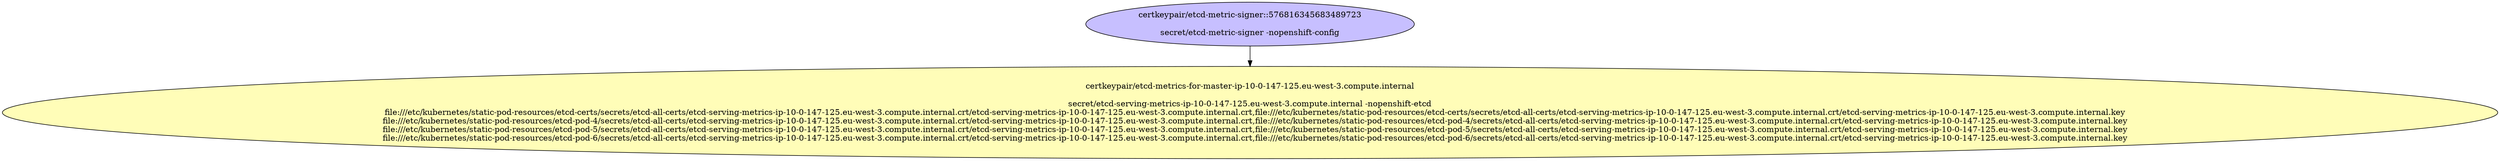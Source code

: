 digraph "Local Certificate" {
  // Node definitions.
  1 [
    label="certkeypair/etcd-metric-signer::576816345683489723\n\nsecret/etcd-metric-signer -nopenshift-config\n"
    style=filled
    fillcolor="#c7bfff"
  ];
  3 [
    label="certkeypair/etcd-metrics-for-master-ip-10-0-147-125.eu-west-3.compute.internal\n\nsecret/etcd-serving-metrics-ip-10-0-147-125.eu-west-3.compute.internal -nopenshift-etcd\n    file:///etc/kubernetes/static-pod-resources/etcd-certs/secrets/etcd-all-certs/etcd-serving-metrics-ip-10-0-147-125.eu-west-3.compute.internal.crt/etcd-serving-metrics-ip-10-0-147-125.eu-west-3.compute.internal.crt,file:///etc/kubernetes/static-pod-resources/etcd-certs/secrets/etcd-all-certs/etcd-serving-metrics-ip-10-0-147-125.eu-west-3.compute.internal.crt/etcd-serving-metrics-ip-10-0-147-125.eu-west-3.compute.internal.key\n    file:///etc/kubernetes/static-pod-resources/etcd-pod-4/secrets/etcd-all-certs/etcd-serving-metrics-ip-10-0-147-125.eu-west-3.compute.internal.crt/etcd-serving-metrics-ip-10-0-147-125.eu-west-3.compute.internal.crt,file:///etc/kubernetes/static-pod-resources/etcd-pod-4/secrets/etcd-all-certs/etcd-serving-metrics-ip-10-0-147-125.eu-west-3.compute.internal.crt/etcd-serving-metrics-ip-10-0-147-125.eu-west-3.compute.internal.key\n    file:///etc/kubernetes/static-pod-resources/etcd-pod-5/secrets/etcd-all-certs/etcd-serving-metrics-ip-10-0-147-125.eu-west-3.compute.internal.crt/etcd-serving-metrics-ip-10-0-147-125.eu-west-3.compute.internal.crt,file:///etc/kubernetes/static-pod-resources/etcd-pod-5/secrets/etcd-all-certs/etcd-serving-metrics-ip-10-0-147-125.eu-west-3.compute.internal.crt/etcd-serving-metrics-ip-10-0-147-125.eu-west-3.compute.internal.key\n    file:///etc/kubernetes/static-pod-resources/etcd-pod-6/secrets/etcd-all-certs/etcd-serving-metrics-ip-10-0-147-125.eu-west-3.compute.internal.crt/etcd-serving-metrics-ip-10-0-147-125.eu-west-3.compute.internal.crt,file:///etc/kubernetes/static-pod-resources/etcd-pod-6/secrets/etcd-all-certs/etcd-serving-metrics-ip-10-0-147-125.eu-west-3.compute.internal.crt/etcd-serving-metrics-ip-10-0-147-125.eu-west-3.compute.internal.key\n"
    style=filled
    fillcolor="#fffdb8"
  ];

  // Edge definitions.
  1 -> 3;
}